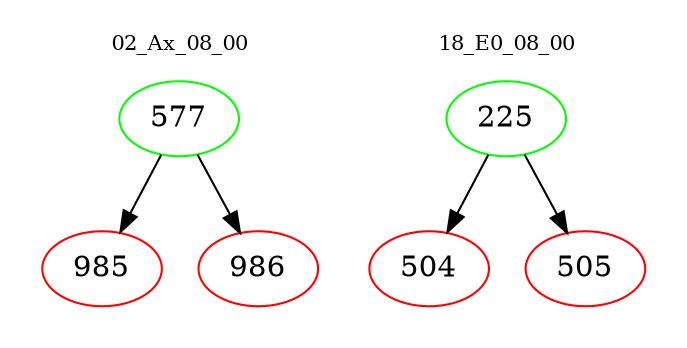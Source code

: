 digraph{
subgraph cluster_0 {
color = white
label = "02_Ax_08_00";
fontsize=10;
T0_577 [label="577", color="green"]
T0_577 -> T0_985 [color="black"]
T0_985 [label="985", color="red"]
T0_577 -> T0_986 [color="black"]
T0_986 [label="986", color="red"]
}
subgraph cluster_1 {
color = white
label = "18_E0_08_00";
fontsize=10;
T1_225 [label="225", color="green"]
T1_225 -> T1_504 [color="black"]
T1_504 [label="504", color="red"]
T1_225 -> T1_505 [color="black"]
T1_505 [label="505", color="red"]
}
}

